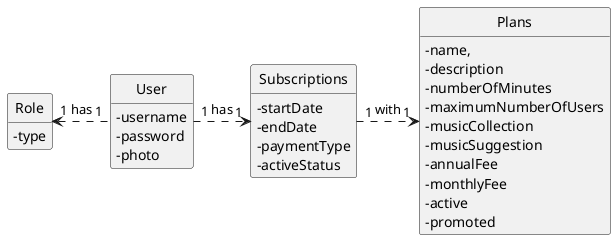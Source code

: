 @startuml

skinparam classAttributeIconSize 0
hide circle
hide methods

class User{
    -username
    -password
    -photo
}

class Subscriptions {
    -startDate
    -endDate
    -paymentType
    -activeStatus
}

class Plans{
    -name,
       - description
        - numberOfMinutes
        -maximumNumberOfUsers
        -musicCollection
         -musicSuggestion
         -annualFee
         -monthlyFee
         -active
         -promoted
}

class Role{
    -type
}


Role "1" <.right. "1" User: has
User "1" .right.> "1" Subscriptions: has
Subscriptions "1" .right.> "1" Plans: with
@enduml
